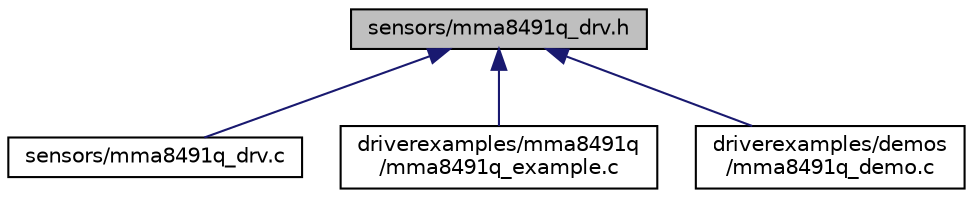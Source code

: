digraph "sensors/mma8491q_drv.h"
{
  edge [fontname="Helvetica",fontsize="10",labelfontname="Helvetica",labelfontsize="10"];
  node [fontname="Helvetica",fontsize="10",shape=record];
  Node9 [label="sensors/mma8491q_drv.h",height=0.2,width=0.4,color="black", fillcolor="grey75", style="filled", fontcolor="black"];
  Node9 -> Node10 [dir="back",color="midnightblue",fontsize="10",style="solid",fontname="Helvetica"];
  Node10 [label="sensors/mma8491q_drv.c",height=0.2,width=0.4,color="black", fillcolor="white", style="filled",URL="$mma8491q__drv_8c.html",tooltip="The mma8491q_drv.c file implements the MMA8491 sensor driver interfaces. "];
  Node9 -> Node11 [dir="back",color="midnightblue",fontsize="10",style="solid",fontname="Helvetica"];
  Node11 [label="driverexamples/mma8491q\l/mma8491q_example.c",height=0.2,width=0.4,color="black", fillcolor="white", style="filled",URL="$mma8491q__example_8c.html",tooltip="The mma8491q_example.c file implements the ISSDK MMA8491Q sensor driver example demonstration with Ti..."];
  Node9 -> Node12 [dir="back",color="midnightblue",fontsize="10",style="solid",fontname="Helvetica"];
  Node12 [label="driverexamples/demos\l/mma8491q_demo.c",height=0.2,width=0.4,color="black", fillcolor="white", style="filled",URL="$mma8491q__demo_8c.html",tooltip="The mma8491q_demo.c file implements the ISSDK MMA8491Q sensor driver demo demonstration with polling ..."];
}
